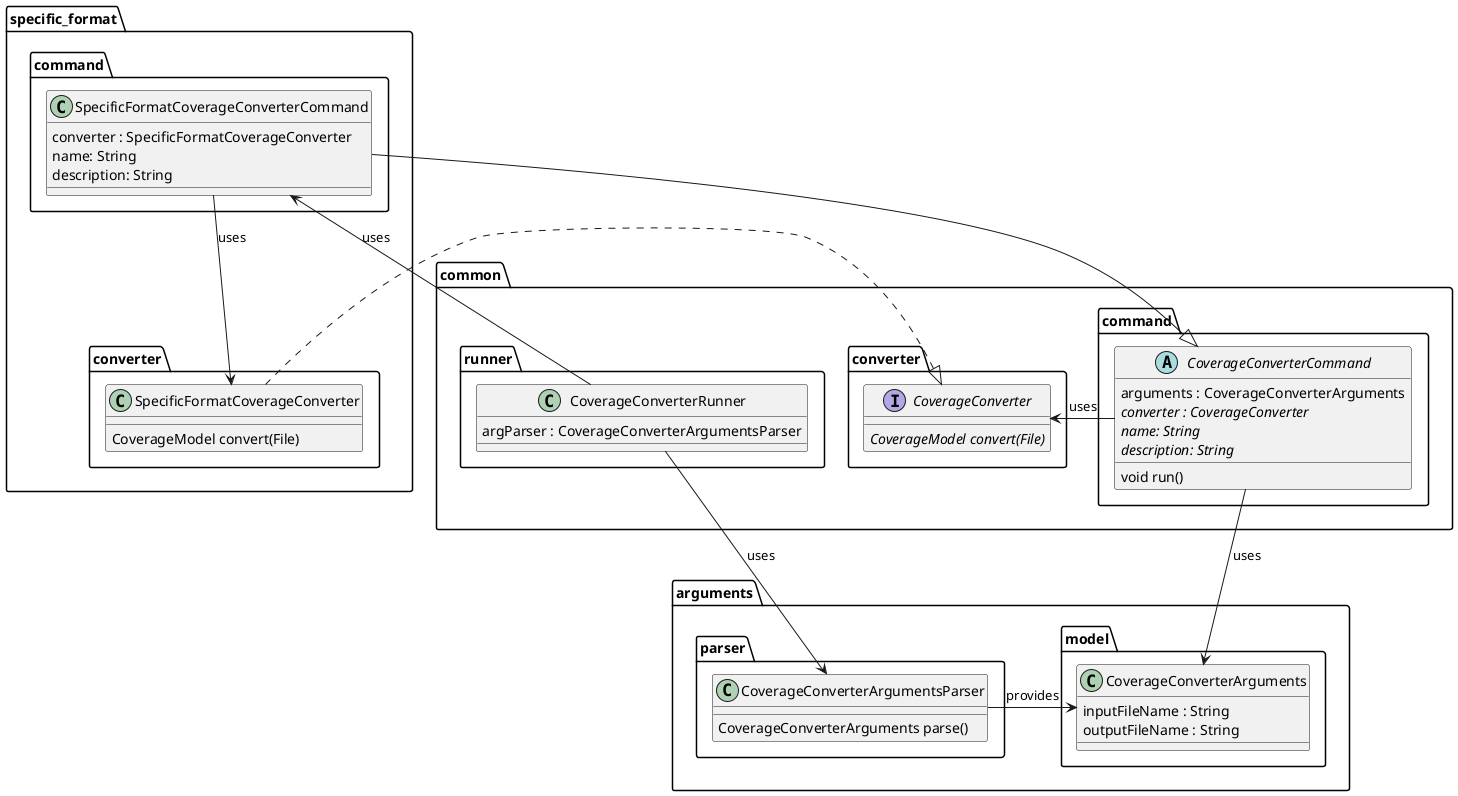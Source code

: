 @startuml coverage_class_diagram

package arguments {
    package model {
        class CoverageConverterArguments {
            inputFileName : String
            outputFileName : String
        }
    }

    package parser {
        class CoverageConverterArgumentsParser {
            CoverageConverterArguments parse()
        }
    }
}

package common {
    package command {
        abstract CoverageConverterCommand {
            arguments : CoverageConverterArguments
            {abstract} converter : CoverageConverter
            {abstract} name: String
            {abstract} description: String
            void run()
        }
    }

    package converter {
        interface CoverageConverter {
            {abstract} CoverageModel convert(File)
        }
    }


    package runner {
        class CoverageConverterRunner {
            argParser : CoverageConverterArgumentsParser
        }
    }
}

package specific_format {
    package converter as specific_format.converter {
        class SpecificFormatCoverageConverter {
            CoverageModel convert(File)
        }
    }

    package command as specific_format.command {
        class SpecificFormatCoverageConverterCommand {
            converter : SpecificFormatCoverageConverter
            name: String
            description: String
        }
    }
}


CoverageConverterRunner -right-> SpecificFormatCoverageConverterCommand : uses
CoverageConverterRunner --> CoverageConverterArgumentsParser : uses

CoverageConverterArgumentsParser -left-> CoverageConverterArguments : provides

SpecificFormatCoverageConverterCommand --> SpecificFormatCoverageConverter : uses
SpecificFormatCoverageConverterCommand --|> CoverageConverterCommand

SpecificFormatCoverageConverter .down.|> CoverageConverter

CoverageConverterCommand --> CoverageConverterArguments : uses
CoverageConverterCommand -left-> CoverageConverter : uses


@enduml
